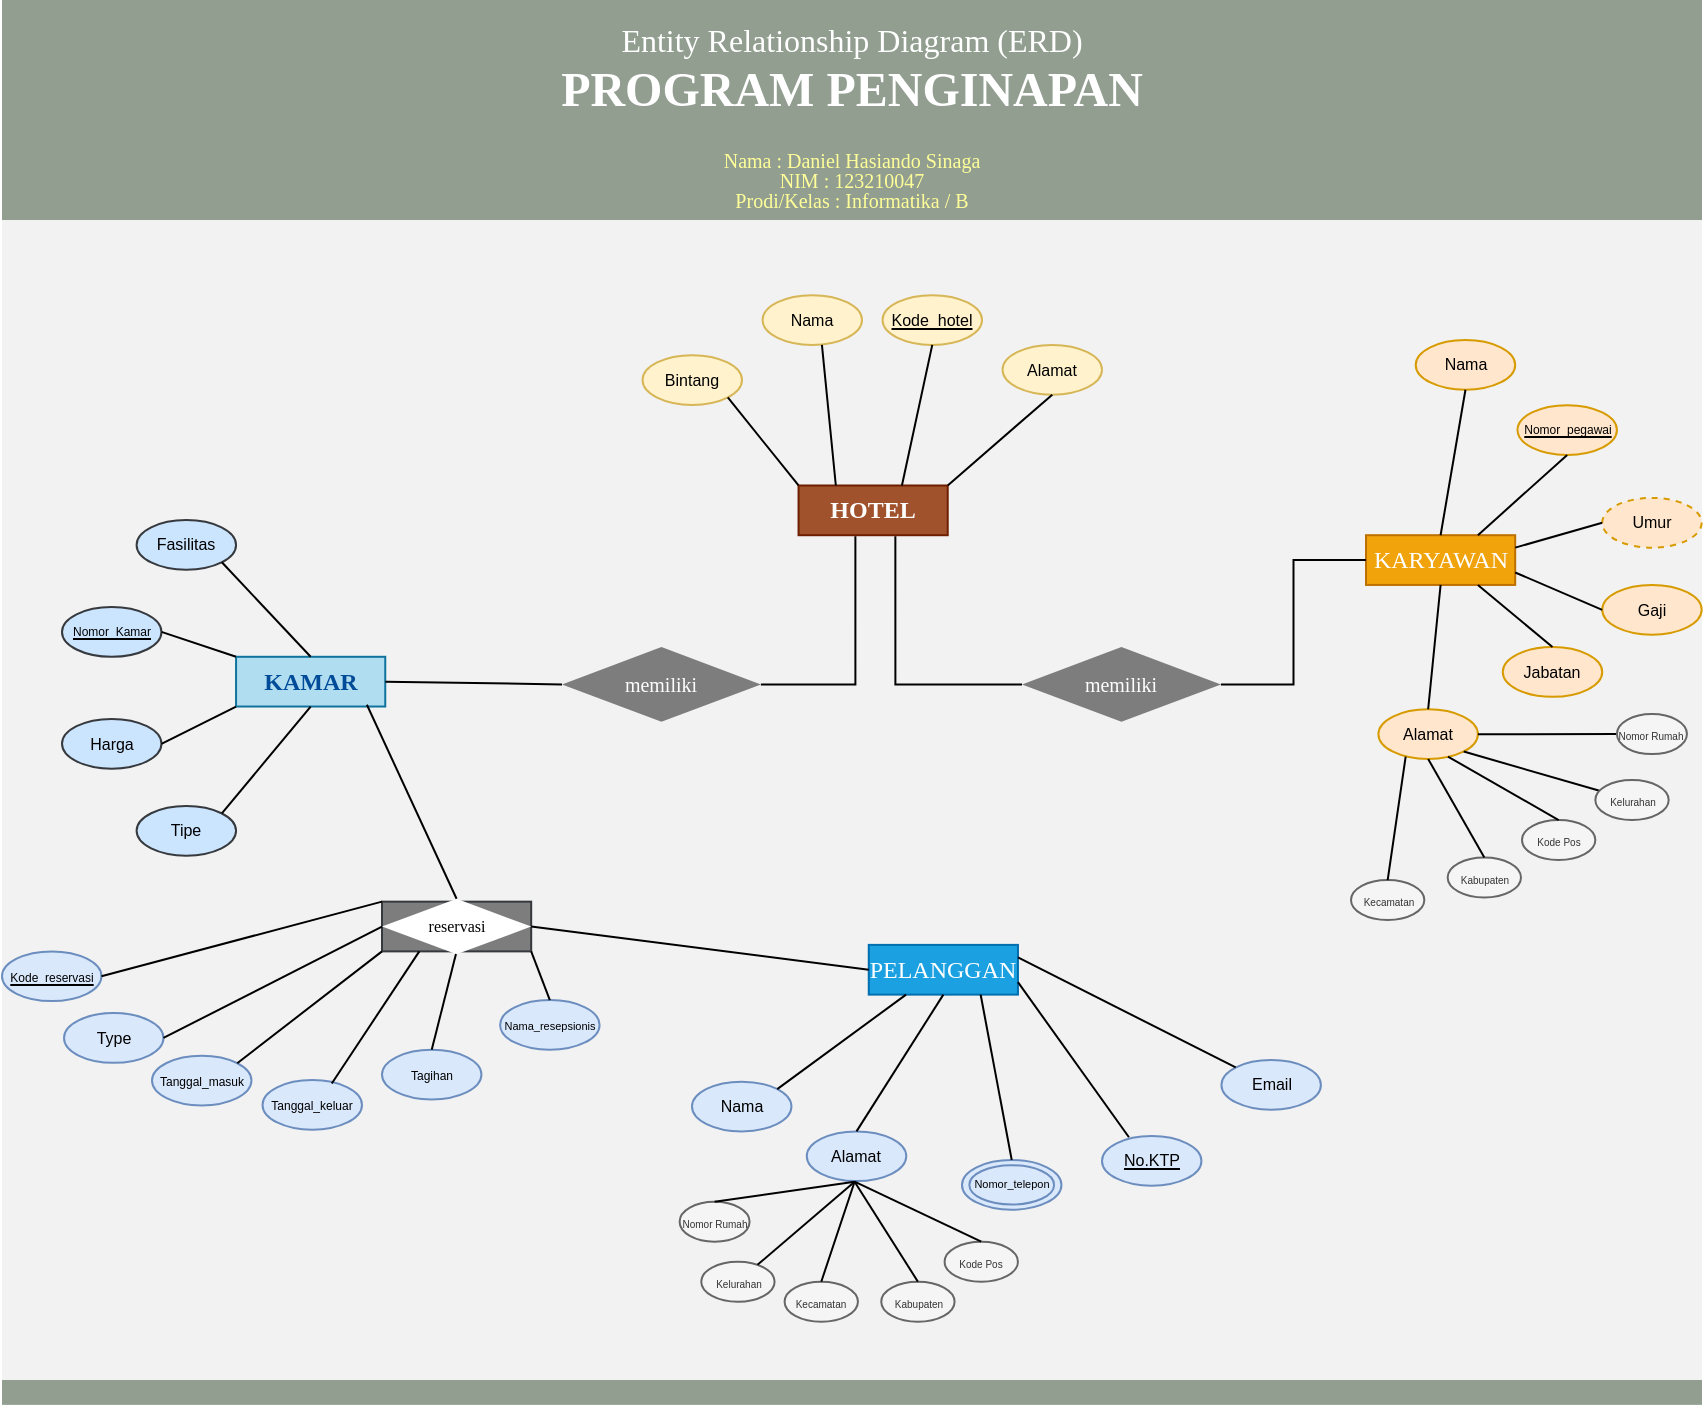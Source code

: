 <mxfile version="15.4.1" type="github">
  <diagram id="R2lEEEUBdFMjLlhIrx00" name="Page-1">
    <mxGraphModel dx="1183" dy="704" grid="1" gridSize="10" guides="1" tooltips="1" connect="1" arrows="1" fold="1" page="1" pageScale="1" pageWidth="850" pageHeight="1100" math="0" shadow="0" extFonts="Permanent Marker^https://fonts.googleapis.com/css?family=Permanent+Marker">
      <root>
        <mxCell id="0" />
        <mxCell id="1" parent="0" />
        <mxCell id="_2R-FOSOjfWYoMCZ2RvR-121" value="" style="rounded=0;whiteSpace=wrap;html=1;fontSize=6;fontColor=#004C99;fillColor=#F2F2F2;verticalAlign=middle;strokeColor=none;" parent="1" vertex="1">
          <mxGeometry y="110" width="850" height="580" as="geometry" />
        </mxCell>
        <mxCell id="lezJPWRJIHB03nq9r9CJ-45" value="" style="rounded=0;whiteSpace=wrap;html=1;fillColor=#919E90;strokeColor=none;" parent="1" vertex="1">
          <mxGeometry width="850" height="110" as="geometry" />
        </mxCell>
        <mxCell id="lezJPWRJIHB03nq9r9CJ-47" value="Entity Relationship Diagram (ERD)" style="text;html=1;strokeColor=none;fillColor=none;align=center;verticalAlign=middle;whiteSpace=wrap;rounded=0;fontColor=#FFFFFF;fontSize=16;fontStyle=0;fontFamily=Verdana;" parent="1" vertex="1">
          <mxGeometry x="180" y="10" width="490" height="20" as="geometry" />
        </mxCell>
        <mxCell id="lezJPWRJIHB03nq9r9CJ-48" value="PROGRAM PENGINAPAN" style="text;html=1;strokeColor=none;fillColor=none;align=center;verticalAlign=middle;whiteSpace=wrap;rounded=0;fontColor=#FFFFFF;fontSize=24;fontStyle=1;fontFamily=Verdana;" parent="1" vertex="1">
          <mxGeometry x="180" y="30" width="490" height="30" as="geometry" />
        </mxCell>
        <mxCell id="lezJPWRJIHB03nq9r9CJ-49" value="&lt;font style=&quot;font-size: 10px; line-height: 80%;&quot;&gt;Nama : Daniel Hasiando Sinaga&lt;/font&gt;" style="text;html=1;strokeColor=none;fillColor=none;align=center;verticalAlign=middle;whiteSpace=wrap;rounded=0;fontColor=#FFFF99;fontSize=10;fontStyle=0;fontFamily=Verdana;" parent="1" vertex="1">
          <mxGeometry x="180" y="70" width="490" height="20" as="geometry" />
        </mxCell>
        <mxCell id="lezJPWRJIHB03nq9r9CJ-50" value="&lt;p class=&quot;MsoNormal&quot; style=&quot;text-align: justify ; line-height: 115%&quot;&gt;NIM : 123210047&lt;/p&gt;" style="text;html=1;strokeColor=none;fillColor=none;align=center;verticalAlign=middle;whiteSpace=wrap;rounded=0;fontColor=#FFFF99;fontSize=10;fontStyle=0;fontFamily=Verdana;" parent="1" vertex="1">
          <mxGeometry x="180" y="80" width="490" height="20" as="geometry" />
        </mxCell>
        <mxCell id="lezJPWRJIHB03nq9r9CJ-51" value="&lt;p class=&quot;MsoNormal&quot; style=&quot;text-align: justify ; line-height: 115%&quot;&gt;Prodi/Kelas : Informatika / B&lt;/p&gt;" style="text;html=1;strokeColor=none;fillColor=none;align=center;verticalAlign=middle;whiteSpace=wrap;rounded=0;fontColor=#FFFF99;fontSize=10;fontStyle=0;fontFamily=Verdana;" parent="1" vertex="1">
          <mxGeometry x="180" y="90" width="490" height="20" as="geometry" />
        </mxCell>
        <mxCell id="58ILImzGnDFNRdT-Oexu-2" value="KARYAWAN" style="rounded=0;whiteSpace=wrap;html=1;fillColor=#f0a30a;strokeColor=#BD7000;fontColor=#FFFFFF;fontFamily=Lucida Console;" parent="1" vertex="1">
          <mxGeometry x="681.999" y="267.603" width="74.595" height="24.865" as="geometry" />
        </mxCell>
        <mxCell id="58ILImzGnDFNRdT-Oexu-3" value="Alamat" style="ellipse;whiteSpace=wrap;html=1;rounded=0;fillColor=#ffe6cc;strokeColor=#d79b00;fontSize=8;" parent="1" vertex="1">
          <mxGeometry x="688.215" y="354.63" width="49.73" height="24.865" as="geometry" />
        </mxCell>
        <mxCell id="58ILImzGnDFNRdT-Oexu-4" value="Nama" style="ellipse;whiteSpace=wrap;html=1;rounded=0;fillColor=#ffe6cc;strokeColor=#d79b00;fontSize=8;" parent="1" vertex="1">
          <mxGeometry x="706.865" y="170.012" width="49.73" height="24.865" as="geometry" />
        </mxCell>
        <mxCell id="58ILImzGnDFNRdT-Oexu-5" value="&lt;u style=&quot;font-size: 6px;&quot;&gt;Nomor_pegawai&lt;/u&gt;" style="ellipse;whiteSpace=wrap;html=1;rounded=0;fillColor=#ffe6cc;strokeColor=#d79b00;fontSize=6;" parent="1" vertex="1">
          <mxGeometry x="757.738" y="202.587" width="49.73" height="24.865" as="geometry" />
        </mxCell>
        <mxCell id="58ILImzGnDFNRdT-Oexu-6" value="Umur" style="ellipse;whiteSpace=wrap;html=1;rounded=0;fillColor=#ffe6cc;strokeColor=#d79b00;fontSize=8;dashed=1;" parent="1" vertex="1">
          <mxGeometry x="800.108" y="248.955" width="49.73" height="24.865" as="geometry" />
        </mxCell>
        <mxCell id="58ILImzGnDFNRdT-Oexu-7" value="Jabatan" style="ellipse;whiteSpace=wrap;html=1;rounded=0;fillColor=#ffe6cc;strokeColor=#d79b00;fontSize=8;" parent="1" vertex="1">
          <mxGeometry x="750.378" y="323.549" width="49.73" height="24.865" as="geometry" />
        </mxCell>
        <mxCell id="58ILImzGnDFNRdT-Oexu-8" value="Gaji" style="ellipse;whiteSpace=wrap;html=1;rounded=0;fillColor=#ffe6cc;strokeColor=#d79b00;fontSize=8;" parent="1" vertex="1">
          <mxGeometry x="800.108" y="292.468" width="49.73" height="24.865" as="geometry" />
        </mxCell>
        <mxCell id="58ILImzGnDFNRdT-Oexu-9" value="" style="endArrow=none;html=1;entryX=1;entryY=0.25;entryDx=0;entryDy=0;exitX=0;exitY=0.5;exitDx=0;exitDy=0;fillColor=#ffe6cc;strokeColor=#000000;" parent="1" source="58ILImzGnDFNRdT-Oexu-6" target="58ILImzGnDFNRdT-Oexu-2" edge="1">
          <mxGeometry width="50" height="50" relative="1" as="geometry">
            <mxPoint x="619.837" y="16.252" as="sourcePoint" />
            <mxPoint x="650.918" y="-14.829" as="targetPoint" />
          </mxGeometry>
        </mxCell>
        <mxCell id="58ILImzGnDFNRdT-Oexu-10" value="" style="endArrow=none;html=1;entryX=0.5;entryY=0;entryDx=0;entryDy=0;exitX=0.5;exitY=1;exitDx=0;exitDy=0;" parent="1" source="58ILImzGnDFNRdT-Oexu-4" target="58ILImzGnDFNRdT-Oexu-2" edge="1">
          <mxGeometry width="50" height="50" relative="1" as="geometry">
            <mxPoint x="619.837" y="16.252" as="sourcePoint" />
            <mxPoint x="650.918" y="-14.829" as="targetPoint" />
          </mxGeometry>
        </mxCell>
        <mxCell id="58ILImzGnDFNRdT-Oexu-11" value="" style="endArrow=none;html=1;entryX=0.75;entryY=0;entryDx=0;entryDy=0;exitX=0.5;exitY=1;exitDx=0;exitDy=0;" parent="1" source="58ILImzGnDFNRdT-Oexu-5" target="58ILImzGnDFNRdT-Oexu-2" edge="1">
          <mxGeometry width="50" height="50" relative="1" as="geometry">
            <mxPoint x="619.837" y="16.252" as="sourcePoint" />
            <mxPoint x="650.918" y="-14.829" as="targetPoint" />
          </mxGeometry>
        </mxCell>
        <mxCell id="58ILImzGnDFNRdT-Oexu-12" value="" style="endArrow=none;html=1;entryX=0.75;entryY=1;entryDx=0;entryDy=0;exitX=0.5;exitY=0;exitDx=0;exitDy=0;" parent="1" source="58ILImzGnDFNRdT-Oexu-7" target="58ILImzGnDFNRdT-Oexu-2" edge="1">
          <mxGeometry width="50" height="50" relative="1" as="geometry">
            <mxPoint x="619.837" y="16.252" as="sourcePoint" />
            <mxPoint x="650.918" y="-14.829" as="targetPoint" />
          </mxGeometry>
        </mxCell>
        <mxCell id="58ILImzGnDFNRdT-Oexu-13" value="" style="endArrow=none;html=1;entryX=0.5;entryY=1;entryDx=0;entryDy=0;exitX=0.5;exitY=0;exitDx=0;exitDy=0;" parent="1" source="58ILImzGnDFNRdT-Oexu-3" target="58ILImzGnDFNRdT-Oexu-2" edge="1">
          <mxGeometry width="50" height="50" relative="1" as="geometry">
            <mxPoint x="619.837" y="16.252" as="sourcePoint" />
            <mxPoint x="650.918" y="-14.829" as="targetPoint" />
          </mxGeometry>
        </mxCell>
        <mxCell id="58ILImzGnDFNRdT-Oexu-14" value="" style="endArrow=none;html=1;entryX=1;entryY=0.75;entryDx=0;entryDy=0;exitX=0;exitY=0.5;exitDx=0;exitDy=0;fillColor=#ffe6cc;strokeColor=#000000;" parent="1" source="58ILImzGnDFNRdT-Oexu-8" target="58ILImzGnDFNRdT-Oexu-2" edge="1">
          <mxGeometry width="50" height="50" relative="1" as="geometry">
            <mxPoint x="619.837" y="16.252" as="sourcePoint" />
            <mxPoint x="650.918" y="-14.829" as="targetPoint" />
          </mxGeometry>
        </mxCell>
        <mxCell id="_2R-FOSOjfWYoMCZ2RvR-11" value="" style="group" parent="1" vertex="1" connectable="0">
          <mxGeometry x="622" y="378.79" width="174.67" height="70" as="geometry" />
        </mxCell>
        <mxCell id="_2R-FOSOjfWYoMCZ2RvR-7" value="Kecamatan" style="ellipse;whiteSpace=wrap;html=1;fontSize=5;fillColor=#f5f5f5;strokeColor=#666666;fontColor=#333333;" parent="_2R-FOSOjfWYoMCZ2RvR-11" vertex="1">
          <mxGeometry x="52.5" y="61.22" width="36.67" height="20" as="geometry" />
        </mxCell>
        <mxCell id="_2R-FOSOjfWYoMCZ2RvR-8" value="Kabupaten" style="ellipse;whiteSpace=wrap;html=1;fontSize=5;fillColor=#f5f5f5;strokeColor=#666666;fontColor=#333333;" parent="_2R-FOSOjfWYoMCZ2RvR-11" vertex="1">
          <mxGeometry x="100.83" y="50" width="36.67" height="20" as="geometry" />
        </mxCell>
        <mxCell id="_2R-FOSOjfWYoMCZ2RvR-3" value="Kode Pos" style="ellipse;whiteSpace=wrap;html=1;fontSize=5;fillColor=#f5f5f5;strokeColor=#666666;fontColor=#333333;" parent="_2R-FOSOjfWYoMCZ2RvR-11" vertex="1">
          <mxGeometry x="138" y="31.22" width="36.67" height="20" as="geometry" />
        </mxCell>
        <mxCell id="_2R-FOSOjfWYoMCZ2RvR-23" value="" style="group" parent="1" vertex="1" connectable="0">
          <mxGeometry x="30.002" y="260.015" width="161.622" height="167.838" as="geometry" />
        </mxCell>
        <mxCell id="_2R-FOSOjfWYoMCZ2RvR-14" value="KAMAR" style="rounded=0;whiteSpace=wrap;html=1;fillColor=#b1ddf0;strokeColor=#10739e;fontStyle=1;fontFamily=Lucida Console;fontColor=#004C99;" parent="_2R-FOSOjfWYoMCZ2RvR-23" vertex="1">
          <mxGeometry x="87.027" y="68.378" width="74.595" height="24.865" as="geometry" />
        </mxCell>
        <mxCell id="_2R-FOSOjfWYoMCZ2RvR-15" value="Tipe" style="ellipse;whiteSpace=wrap;html=1;rounded=0;fillColor=#cce5ff;strokeColor=#36393d;fontSize=8;" parent="_2R-FOSOjfWYoMCZ2RvR-23" vertex="1">
          <mxGeometry x="37.297" y="142.973" width="49.73" height="24.865" as="geometry" />
        </mxCell>
        <mxCell id="_2R-FOSOjfWYoMCZ2RvR-16" value="Fasilitas" style="ellipse;whiteSpace=wrap;html=1;rounded=0;fillColor=#cce5ff;strokeColor=#36393d;fontSize=8;" parent="_2R-FOSOjfWYoMCZ2RvR-23" vertex="1">
          <mxGeometry x="37.297" width="49.73" height="24.865" as="geometry" />
        </mxCell>
        <mxCell id="_2R-FOSOjfWYoMCZ2RvR-17" value="" style="endArrow=none;html=1;entryX=0.5;entryY=1;entryDx=0;entryDy=0;exitX=1;exitY=0;exitDx=0;exitDy=0;" parent="_2R-FOSOjfWYoMCZ2RvR-23" source="_2R-FOSOjfWYoMCZ2RvR-15" target="_2R-FOSOjfWYoMCZ2RvR-14" edge="1">
          <mxGeometry width="50" height="50" relative="1" as="geometry">
            <mxPoint x="230.001" y="-151.892" as="sourcePoint" />
            <mxPoint x="261.082" y="-182.973" as="targetPoint" />
          </mxGeometry>
        </mxCell>
        <mxCell id="_2R-FOSOjfWYoMCZ2RvR-18" value="" style="endArrow=none;html=1;entryX=0.5;entryY=0;entryDx=0;entryDy=0;exitX=1;exitY=1;exitDx=0;exitDy=0;" parent="_2R-FOSOjfWYoMCZ2RvR-23" source="_2R-FOSOjfWYoMCZ2RvR-16" target="_2R-FOSOjfWYoMCZ2RvR-14" edge="1">
          <mxGeometry width="50" height="50" relative="1" as="geometry">
            <mxPoint x="230.001" y="-151.892" as="sourcePoint" />
            <mxPoint x="261.082" y="-182.973" as="targetPoint" />
          </mxGeometry>
        </mxCell>
        <mxCell id="_2R-FOSOjfWYoMCZ2RvR-19" value="&lt;u style=&quot;font-size: 6px;&quot;&gt;&lt;font style=&quot;font-size: 6px;&quot;&gt;Nomor_Kamar&lt;/font&gt;&lt;/u&gt;" style="ellipse;whiteSpace=wrap;html=1;rounded=0;fillColor=#cce5ff;strokeColor=#36393d;fontSize=6;" parent="_2R-FOSOjfWYoMCZ2RvR-23" vertex="1">
          <mxGeometry y="43.514" width="49.73" height="24.865" as="geometry" />
        </mxCell>
        <mxCell id="_2R-FOSOjfWYoMCZ2RvR-20" value="Harga" style="ellipse;whiteSpace=wrap;html=1;rounded=0;fillColor=#cce5ff;strokeColor=#36393d;fontSize=8;" parent="_2R-FOSOjfWYoMCZ2RvR-23" vertex="1">
          <mxGeometry y="99.459" width="49.73" height="24.865" as="geometry" />
        </mxCell>
        <mxCell id="_2R-FOSOjfWYoMCZ2RvR-21" value="" style="endArrow=none;html=1;entryX=0;entryY=1;entryDx=0;entryDy=0;exitX=1;exitY=0.5;exitDx=0;exitDy=0;fontSize=8;" parent="_2R-FOSOjfWYoMCZ2RvR-23" source="_2R-FOSOjfWYoMCZ2RvR-20" target="_2R-FOSOjfWYoMCZ2RvR-14" edge="1">
          <mxGeometry width="50" height="50" relative="1" as="geometry">
            <mxPoint x="223.784" y="-158.108" as="sourcePoint" />
            <mxPoint x="254.866" y="-189.189" as="targetPoint" />
          </mxGeometry>
        </mxCell>
        <mxCell id="_2R-FOSOjfWYoMCZ2RvR-22" value="" style="endArrow=none;html=1;entryX=0;entryY=0;entryDx=0;entryDy=0;exitX=1;exitY=0.5;exitDx=0;exitDy=0;fontSize=8;" parent="_2R-FOSOjfWYoMCZ2RvR-23" source="_2R-FOSOjfWYoMCZ2RvR-19" target="_2R-FOSOjfWYoMCZ2RvR-14" edge="1">
          <mxGeometry width="50" height="50" relative="1" as="geometry">
            <mxPoint x="223.784" y="-158.108" as="sourcePoint" />
            <mxPoint x="254.866" y="-189.189" as="targetPoint" />
          </mxGeometry>
        </mxCell>
        <mxCell id="lezJPWRJIHB03nq9r9CJ-43" value="" style="rounded=0;whiteSpace=wrap;html=1;fillColor=#919E90;strokeColor=none;" parent="1" vertex="1">
          <mxGeometry y="690" width="850" height="12.43" as="geometry" />
        </mxCell>
        <mxCell id="lezJPWRJIHB03nq9r9CJ-39" value="memiliki" style="rhombus;whiteSpace=wrap;html=1;rounded=0;fillColor=#7D7D7D;strokeColor=none;fontColor=#FFFFFF;fontFamily=Lucida Console;fontSize=10;" parent="1" vertex="1">
          <mxGeometry x="280.0" y="323.55" width="99.46" height="37.297" as="geometry" />
        </mxCell>
        <mxCell id="_2R-FOSOjfWYoMCZ2RvR-98" value="" style="group" parent="1" vertex="1" connectable="0">
          <mxGeometry x="350.002" y="160.015" width="289.187" height="110.013" as="geometry" />
        </mxCell>
        <mxCell id="B9b24JPd0kX0OcIWkk_4-1" value="" style="group" vertex="1" connectable="0" parent="_2R-FOSOjfWYoMCZ2RvR-98">
          <mxGeometry x="-29.733" y="-12.431" width="229.73" height="120.024" as="geometry" />
        </mxCell>
        <mxCell id="lezJPWRJIHB03nq9r9CJ-3" value="HOTEL" style="rounded=0;whiteSpace=wrap;html=1;fillColor=#a0522d;strokeColor=#6D1F00;fontColor=#ffffff;fontStyle=1;fontFamily=Lucida Console;" parent="B9b24JPd0kX0OcIWkk_4-1" vertex="1">
          <mxGeometry x="78.0" y="95.159" width="74.595" height="24.865" as="geometry" />
        </mxCell>
        <mxCell id="lezJPWRJIHB03nq9r9CJ-5" value="Alamat" style="ellipse;whiteSpace=wrap;html=1;rounded=0;fillColor=#fff2cc;strokeColor=#d6b656;fontSize=8;" parent="B9b24JPd0kX0OcIWkk_4-1" vertex="1">
          <mxGeometry x="180.0" y="24.871" width="49.73" height="24.865" as="geometry" />
        </mxCell>
        <mxCell id="lezJPWRJIHB03nq9r9CJ-19" value="" style="endArrow=none;html=1;entryX=1;entryY=0;entryDx=0;entryDy=0;exitX=0.5;exitY=1;exitDx=0;exitDy=0;" parent="B9b24JPd0kX0OcIWkk_4-1" source="lezJPWRJIHB03nq9r9CJ-5" target="lezJPWRJIHB03nq9r9CJ-3" edge="1">
          <mxGeometry x="10.003" y="-1.064" width="50" height="50" as="geometry">
            <mxPoint x="252.436" y="141.909" as="sourcePoint" />
            <mxPoint x="283.517" y="110.828" as="targetPoint" />
          </mxGeometry>
        </mxCell>
        <mxCell id="lezJPWRJIHB03nq9r9CJ-35" value="&lt;u style=&quot;font-size: 8px&quot;&gt;Kode_hotel&lt;/u&gt;" style="ellipse;whiteSpace=wrap;html=1;rounded=0;fillColor=#fff2cc;strokeColor=#d6b656;fontSize=8;" parent="B9b24JPd0kX0OcIWkk_4-1" vertex="1">
          <mxGeometry x="120.003" y="0.004" width="49.73" height="24.865" as="geometry" />
        </mxCell>
        <mxCell id="lezJPWRJIHB03nq9r9CJ-38" value="" style="endArrow=none;html=1;exitX=0.5;exitY=1;exitDx=0;exitDy=0;fontSize=8;entryX=0.693;entryY=0.001;entryDx=0;entryDy=0;entryPerimeter=0;" parent="B9b24JPd0kX0OcIWkk_4-1" source="lezJPWRJIHB03nq9r9CJ-35" target="lezJPWRJIHB03nq9r9CJ-3" edge="1">
          <mxGeometry x="10.003" y="-1.064" width="50" height="50" as="geometry">
            <mxPoint x="246.22" y="135.692" as="sourcePoint" />
            <mxPoint x="90.0" y="90.006" as="targetPoint" />
          </mxGeometry>
        </mxCell>
        <mxCell id="lezJPWRJIHB03nq9r9CJ-36" value="Nama" style="ellipse;whiteSpace=wrap;html=1;rounded=0;fillColor=#fff2cc;strokeColor=#d6b656;fontSize=8;" parent="B9b24JPd0kX0OcIWkk_4-1" vertex="1">
          <mxGeometry x="60.003" width="49.73" height="24.865" as="geometry" />
        </mxCell>
        <mxCell id="lezJPWRJIHB03nq9r9CJ-37" value="" style="endArrow=none;html=1;entryX=0.25;entryY=0;entryDx=0;entryDy=0;fontSize=8;exitX=0.597;exitY=0.999;exitDx=0;exitDy=0;exitPerimeter=0;" parent="B9b24JPd0kX0OcIWkk_4-1" source="lezJPWRJIHB03nq9r9CJ-36" target="lezJPWRJIHB03nq9r9CJ-3" edge="1">
          <mxGeometry x="10.003" y="-1.064" width="50" height="50" as="geometry">
            <mxPoint x="15.0" y="100.006" as="sourcePoint" />
            <mxPoint x="277.301" y="104.611" as="targetPoint" />
          </mxGeometry>
        </mxCell>
        <mxCell id="lezJPWRJIHB03nq9r9CJ-4" value="Bintang" style="ellipse;whiteSpace=wrap;html=1;rounded=0;fillColor=#fff2cc;strokeColor=#d6b656;fontSize=8;" parent="B9b24JPd0kX0OcIWkk_4-1" vertex="1">
          <mxGeometry y="30.004" width="49.73" height="24.865" as="geometry" />
        </mxCell>
        <mxCell id="lezJPWRJIHB03nq9r9CJ-18" value="" style="endArrow=none;html=1;entryX=0;entryY=0;entryDx=0;entryDy=0;exitX=1;exitY=1;exitDx=0;exitDy=0;" parent="B9b24JPd0kX0OcIWkk_4-1" source="lezJPWRJIHB03nq9r9CJ-4" target="lezJPWRJIHB03nq9r9CJ-3" edge="1">
          <mxGeometry x="10.003" y="-1.064" width="50" height="50" as="geometry">
            <mxPoint x="252.436" y="141.909" as="sourcePoint" />
            <mxPoint x="283.517" y="110.828" as="targetPoint" />
          </mxGeometry>
        </mxCell>
        <mxCell id="_2R-FOSOjfWYoMCZ2RvR-102" value="" style="group" parent="1" vertex="1" connectable="0">
          <mxGeometry x="189.999" y="370.012" width="167.838" height="192.703" as="geometry" />
        </mxCell>
        <mxCell id="_2R-FOSOjfWYoMCZ2RvR-24" value="" style="rounded=0;whiteSpace=wrap;html=1;fillColor=#7D7D7D;strokeColor=#36393d;fontFamily=Lucida Console;" parent="_2R-FOSOjfWYoMCZ2RvR-102" vertex="1">
          <mxGeometry y="80.811" width="74.595" height="24.865" as="geometry" />
        </mxCell>
        <mxCell id="_2R-FOSOjfWYoMCZ2RvR-25" value="&lt;font style=&quot;font-size: 6px&quot;&gt;Tagihan&lt;/font&gt;" style="ellipse;whiteSpace=wrap;html=1;rounded=0;fillColor=#dae8fc;strokeColor=#6c8ebf;fontSize=8;" parent="_2R-FOSOjfWYoMCZ2RvR-102" vertex="1">
          <mxGeometry x="-0.004" y="154.858" width="49.73" height="24.865" as="geometry" />
        </mxCell>
        <mxCell id="_2R-FOSOjfWYoMCZ2RvR-29" value="&lt;font style=&quot;font-size: 5.5px&quot;&gt;Nama_resepsionis&lt;/font&gt;" style="ellipse;whiteSpace=wrap;html=1;rounded=0;fillColor=#dae8fc;strokeColor=#6c8ebf;fontSize=8;" parent="_2R-FOSOjfWYoMCZ2RvR-102" vertex="1">
          <mxGeometry x="59.059" y="129.997" width="49.73" height="24.865" as="geometry" />
        </mxCell>
        <mxCell id="_2R-FOSOjfWYoMCZ2RvR-34" value="" style="endArrow=none;html=1;entryX=1;entryY=1;entryDx=0;entryDy=0;exitX=0.5;exitY=0;exitDx=0;exitDy=0;" parent="_2R-FOSOjfWYoMCZ2RvR-102" source="_2R-FOSOjfWYoMCZ2RvR-29" target="_2R-FOSOjfWYoMCZ2RvR-24" edge="1">
          <mxGeometry width="50" height="50" relative="1" as="geometry">
            <mxPoint x="-62.162" y="-170.541" as="sourcePoint" />
            <mxPoint x="-31.081" y="-201.622" as="targetPoint" />
          </mxGeometry>
        </mxCell>
        <mxCell id="_2R-FOSOjfWYoMCZ2RvR-35" value="" style="endArrow=none;html=1;entryX=0.5;entryY=1;entryDx=0;entryDy=0;exitX=0.5;exitY=0;exitDx=0;exitDy=0;" parent="_2R-FOSOjfWYoMCZ2RvR-102" source="_2R-FOSOjfWYoMCZ2RvR-25" target="_2R-FOSOjfWYoMCZ2RvR-24" edge="1">
          <mxGeometry width="50" height="50" relative="1" as="geometry">
            <mxPoint x="-62.162" y="-170.541" as="sourcePoint" />
            <mxPoint x="-31.081" y="-201.622" as="targetPoint" />
          </mxGeometry>
        </mxCell>
        <mxCell id="_2R-FOSOjfWYoMCZ2RvR-37" value="&lt;span style=&quot;font-family: &amp;#34;lucida console&amp;#34;&quot;&gt;&lt;font style=&quot;font-size: 8px&quot;&gt;reservasi&lt;/font&gt;&lt;/span&gt;" style="rhombus;whiteSpace=wrap;html=1;fontSize=7;verticalAlign=middle;strokeColor=none;" parent="_2R-FOSOjfWYoMCZ2RvR-102" vertex="1">
          <mxGeometry x="0.001" y="79.378" width="74.59" height="27.74" as="geometry" />
        </mxCell>
        <mxCell id="_2R-FOSOjfWYoMCZ2RvR-2" value="" style="endArrow=none;html=1;fontSize=8;exitX=1;exitY=0.5;exitDx=0;exitDy=0;entryX=0;entryY=0.5;entryDx=0;entryDy=0;" parent="1" source="58ILImzGnDFNRdT-Oexu-3" target="_2R-FOSOjfWYoMCZ2RvR-1" edge="1">
          <mxGeometry width="50" height="50" relative="1" as="geometry">
            <mxPoint x="709.5" y="378.79" as="sourcePoint" />
            <mxPoint x="780" y="367.01" as="targetPoint" />
          </mxGeometry>
        </mxCell>
        <mxCell id="_2R-FOSOjfWYoMCZ2RvR-1" value="&lt;font style=&quot;font-size: 5px&quot;&gt;Nomor Rumah&lt;/font&gt;" style="ellipse;whiteSpace=wrap;html=1;fontSize=5;fillColor=#f5f5f5;strokeColor=#666666;fontColor=#333333;" parent="1" vertex="1">
          <mxGeometry x="807.47" y="357.06" width="35" height="20" as="geometry" />
        </mxCell>
        <mxCell id="_2R-FOSOjfWYoMCZ2RvR-5" value="" style="endArrow=none;html=1;fontSize=8;exitX=1;exitY=1;exitDx=0;exitDy=0;" parent="1" source="58ILImzGnDFNRdT-Oexu-3" target="_2R-FOSOjfWYoMCZ2RvR-4" edge="1">
          <mxGeometry width="50" height="50" relative="1" as="geometry">
            <mxPoint x="709.5" y="378.79" as="sourcePoint" />
            <mxPoint x="732.5" y="418.79" as="targetPoint" />
          </mxGeometry>
        </mxCell>
        <mxCell id="_2R-FOSOjfWYoMCZ2RvR-4" value="Kelurahan" style="ellipse;whiteSpace=wrap;html=1;fontSize=5;fillColor=#f5f5f5;strokeColor=#666666;fontColor=#333333;" parent="1" vertex="1">
          <mxGeometry x="796.67" y="390.01" width="36.67" height="20" as="geometry" />
        </mxCell>
        <mxCell id="_2R-FOSOjfWYoMCZ2RvR-6" value="" style="endArrow=none;html=1;fontSize=8;exitX=0.699;exitY=0.952;exitDx=0;exitDy=0;entryX=0.5;entryY=0;entryDx=0;entryDy=0;exitPerimeter=0;" parent="1" source="58ILImzGnDFNRdT-Oexu-3" target="_2R-FOSOjfWYoMCZ2RvR-3" edge="1">
          <mxGeometry width="50" height="50" relative="1" as="geometry">
            <mxPoint x="709.5" y="378.79" as="sourcePoint" />
            <mxPoint x="720.721" y="408.793" as="targetPoint" />
          </mxGeometry>
        </mxCell>
        <mxCell id="_2R-FOSOjfWYoMCZ2RvR-10" value="" style="endArrow=none;html=1;fontSize=8;entryX=0.5;entryY=0;entryDx=0;entryDy=0;exitX=0.5;exitY=1;exitDx=0;exitDy=0;" parent="1" source="58ILImzGnDFNRdT-Oexu-3" target="_2R-FOSOjfWYoMCZ2RvR-8" edge="1">
          <mxGeometry width="50" height="50" relative="1" as="geometry">
            <mxPoint x="709.5" y="378.79" as="sourcePoint" />
            <mxPoint x="702.835" y="438.79" as="targetPoint" />
          </mxGeometry>
        </mxCell>
        <mxCell id="_2R-FOSOjfWYoMCZ2RvR-9" value="" style="endArrow=none;html=1;fontSize=8;exitX=0.274;exitY=0.952;exitDx=0;exitDy=0;entryX=0.5;entryY=0;entryDx=0;entryDy=0;exitPerimeter=0;" parent="1" source="58ILImzGnDFNRdT-Oexu-3" target="_2R-FOSOjfWYoMCZ2RvR-7" edge="1">
          <mxGeometry width="50" height="50" relative="1" as="geometry">
            <mxPoint x="709.5" y="378.79" as="sourcePoint" />
            <mxPoint x="671.008" y="430.353" as="targetPoint" />
          </mxGeometry>
        </mxCell>
        <mxCell id="_2R-FOSOjfWYoMCZ2RvR-105" value="" style="endArrow=none;html=1;entryX=0;entryY=0.5;entryDx=0;entryDy=0;exitX=1;exitY=0.5;exitDx=0;exitDy=0;" parent="1" source="_2R-FOSOjfWYoMCZ2RvR-14" target="lezJPWRJIHB03nq9r9CJ-39" edge="1">
          <mxGeometry width="50" height="50" relative="1" as="geometry">
            <mxPoint x="119.747" y="291.238" as="sourcePoint" />
            <mxPoint x="164.327" y="338.393" as="targetPoint" />
          </mxGeometry>
        </mxCell>
        <mxCell id="_2R-FOSOjfWYoMCZ2RvR-30" value="&lt;font style=&quot;font-size: 6px&quot;&gt;Tanggal_keluar&lt;/font&gt;" style="ellipse;whiteSpace=wrap;html=1;rounded=0;fillColor=#dae8fc;strokeColor=#6c8ebf;fontSize=8;" parent="1" vertex="1">
          <mxGeometry x="130.268" y="540.008" width="49.73" height="24.865" as="geometry" />
        </mxCell>
        <mxCell id="_2R-FOSOjfWYoMCZ2RvR-36" value="" style="endArrow=none;html=1;entryX=0.25;entryY=1;entryDx=0;entryDy=0;exitX=0.696;exitY=0.069;exitDx=0;exitDy=0;exitPerimeter=0;" parent="1" source="_2R-FOSOjfWYoMCZ2RvR-30" target="_2R-FOSOjfWYoMCZ2RvR-24" edge="1">
          <mxGeometry width="50" height="50" relative="1" as="geometry">
            <mxPoint x="127.837" y="199.472" as="sourcePoint" />
            <mxPoint x="158.918" y="168.391" as="targetPoint" />
          </mxGeometry>
        </mxCell>
        <mxCell id="_2R-FOSOjfWYoMCZ2RvR-27" value="&lt;u&gt;&lt;font style=&quot;font-size: 6px&quot;&gt;Kode_reservasi&lt;/font&gt;&lt;/u&gt;" style="ellipse;whiteSpace=wrap;html=1;rounded=0;fillColor=#dae8fc;strokeColor=#6c8ebf;fontSize=8;" parent="1" vertex="1">
          <mxGeometry x="-0.002" y="475.687" width="49.73" height="24.865" as="geometry" />
        </mxCell>
        <mxCell id="_2R-FOSOjfWYoMCZ2RvR-33" value="" style="endArrow=none;html=1;entryX=0;entryY=0;entryDx=0;entryDy=0;exitX=1;exitY=0.5;exitDx=0;exitDy=0;" parent="1" source="_2R-FOSOjfWYoMCZ2RvR-27" target="_2R-FOSOjfWYoMCZ2RvR-24" edge="1">
          <mxGeometry width="50" height="50" relative="1" as="geometry">
            <mxPoint x="127.837" y="199.472" as="sourcePoint" />
            <mxPoint x="158.918" y="168.391" as="targetPoint" />
          </mxGeometry>
        </mxCell>
        <mxCell id="_2R-FOSOjfWYoMCZ2RvR-26" value="Type" style="ellipse;whiteSpace=wrap;html=1;rounded=0;fillColor=#dae8fc;strokeColor=#6c8ebf;fontSize=8;" parent="1" vertex="1">
          <mxGeometry x="31.005" y="506.552" width="49.73" height="24.865" as="geometry" />
        </mxCell>
        <mxCell id="_2R-FOSOjfWYoMCZ2RvR-32" value="" style="endArrow=none;html=1;entryX=0;entryY=0.5;entryDx=0;entryDy=0;exitX=1;exitY=0.5;exitDx=0;exitDy=0;" parent="1" source="_2R-FOSOjfWYoMCZ2RvR-26" target="_2R-FOSOjfWYoMCZ2RvR-37" edge="1">
          <mxGeometry width="50" height="50" relative="1" as="geometry">
            <mxPoint x="127.837" y="199.472" as="sourcePoint" />
            <mxPoint x="158.918" y="168.391" as="targetPoint" />
          </mxGeometry>
        </mxCell>
        <mxCell id="_2R-FOSOjfWYoMCZ2RvR-28" value="&lt;font style=&quot;font-size: 6px&quot;&gt;Tanggal_masuk&lt;/font&gt;" style="ellipse;whiteSpace=wrap;html=1;rounded=0;fillColor=#dae8fc;strokeColor=#6c8ebf;fontSize=8;" parent="1" vertex="1">
          <mxGeometry x="74.998" y="527.855" width="49.73" height="24.865" as="geometry" />
        </mxCell>
        <mxCell id="_2R-FOSOjfWYoMCZ2RvR-31" value="" style="endArrow=none;html=1;entryX=0;entryY=1;entryDx=0;entryDy=0;exitX=1;exitY=0;exitDx=0;exitDy=0;" parent="1" source="_2R-FOSOjfWYoMCZ2RvR-28" target="_2R-FOSOjfWYoMCZ2RvR-24" edge="1">
          <mxGeometry width="50" height="50" relative="1" as="geometry">
            <mxPoint x="127.837" y="199.472" as="sourcePoint" />
            <mxPoint x="158.918" y="168.391" as="targetPoint" />
          </mxGeometry>
        </mxCell>
        <mxCell id="_2R-FOSOjfWYoMCZ2RvR-109" value="" style="group" parent="1" vertex="1" connectable="0">
          <mxGeometry x="289.998" y="400.007" width="389.73" height="254.623" as="geometry" />
        </mxCell>
        <mxCell id="_2R-FOSOjfWYoMCZ2RvR-101" value="" style="group" parent="_2R-FOSOjfWYoMCZ2RvR-109" vertex="1" connectable="0">
          <mxGeometry width="369.46" height="254.623" as="geometry" />
        </mxCell>
        <mxCell id="_2R-FOSOjfWYoMCZ2RvR-100" value="" style="group" parent="_2R-FOSOjfWYoMCZ2RvR-101" vertex="1" connectable="0">
          <mxGeometry x="96.002" width="273.458" height="254.623" as="geometry" />
        </mxCell>
        <mxCell id="_2R-FOSOjfWYoMCZ2RvR-108" value="" style="group" parent="_2R-FOSOjfWYoMCZ2RvR-100" vertex="1" connectable="0">
          <mxGeometry x="-41.005" y="72.436" width="314.462" height="182.187" as="geometry" />
        </mxCell>
        <mxCell id="_2R-FOSOjfWYoMCZ2RvR-38" value="PELANGGAN" style="rounded=0;whiteSpace=wrap;html=1;fillColor=#1ba1e2;strokeColor=#006EAF;fontColor=#ffffff;fontFamily=Lucida Console;" parent="_2R-FOSOjfWYoMCZ2RvR-108" vertex="1">
          <mxGeometry x="88.384" width="74.595" height="24.865" as="geometry" />
        </mxCell>
        <mxCell id="_2R-FOSOjfWYoMCZ2RvR-39" value="Alamat" style="ellipse;whiteSpace=wrap;html=1;rounded=0;fillColor=#dae8fc;strokeColor=#6c8ebf;fontSize=8;" parent="_2R-FOSOjfWYoMCZ2RvR-108" vertex="1">
          <mxGeometry x="57.4" y="93.247" width="49.73" height="24.865" as="geometry" />
        </mxCell>
        <mxCell id="_2R-FOSOjfWYoMCZ2RvR-40" value="Nama" style="ellipse;whiteSpace=wrap;html=1;rounded=0;fillColor=#dae8fc;strokeColor=#6c8ebf;fontSize=8;" parent="_2R-FOSOjfWYoMCZ2RvR-108" vertex="1">
          <mxGeometry y="68.379" width="49.73" height="24.865" as="geometry" />
        </mxCell>
        <mxCell id="_2R-FOSOjfWYoMCZ2RvR-43" value="" style="ellipse;whiteSpace=wrap;html=1;rounded=0;fillColor=#dae8fc;strokeColor=#6c8ebf;fontSize=6;" parent="_2R-FOSOjfWYoMCZ2RvR-108" vertex="1">
          <mxGeometry x="135.002" y="107.566" width="49.73" height="24.865" as="geometry" />
        </mxCell>
        <mxCell id="_2R-FOSOjfWYoMCZ2RvR-46" value="" style="endArrow=none;html=1;entryX=0.25;entryY=1;entryDx=0;entryDy=0;exitX=1;exitY=0;exitDx=0;exitDy=0;" parent="_2R-FOSOjfWYoMCZ2RvR-108" source="_2R-FOSOjfWYoMCZ2RvR-40" target="_2R-FOSOjfWYoMCZ2RvR-38" edge="1">
          <mxGeometry width="50" height="50" relative="1" as="geometry">
            <mxPoint x="70.005" y="25.187" as="sourcePoint" />
            <mxPoint x="57.303" y="-282.432" as="targetPoint" />
          </mxGeometry>
        </mxCell>
        <mxCell id="_2R-FOSOjfWYoMCZ2RvR-48" value="" style="endArrow=none;html=1;entryX=0.75;entryY=1;entryDx=0;entryDy=0;exitX=0.5;exitY=0;exitDx=0;exitDy=0;" parent="_2R-FOSOjfWYoMCZ2RvR-108" source="_2R-FOSOjfWYoMCZ2RvR-43" target="_2R-FOSOjfWYoMCZ2RvR-38" edge="1">
          <mxGeometry width="50" height="50" relative="1" as="geometry">
            <mxPoint x="26.221" y="-251.351" as="sourcePoint" />
            <mxPoint x="57.303" y="-282.432" as="targetPoint" />
          </mxGeometry>
        </mxCell>
        <mxCell id="_2R-FOSOjfWYoMCZ2RvR-49" value="" style="endArrow=none;html=1;exitX=0.5;exitY=0;exitDx=0;exitDy=0;entryX=0.5;entryY=1;entryDx=0;entryDy=0;" parent="_2R-FOSOjfWYoMCZ2RvR-108" source="_2R-FOSOjfWYoMCZ2RvR-39" target="_2R-FOSOjfWYoMCZ2RvR-38" edge="1">
          <mxGeometry width="50" height="50" relative="1" as="geometry">
            <mxPoint x="26.221" y="-251.351" as="sourcePoint" />
            <mxPoint x="110.005" y="59.187" as="targetPoint" />
          </mxGeometry>
        </mxCell>
        <mxCell id="_2R-FOSOjfWYoMCZ2RvR-84" value="" style="group" parent="_2R-FOSOjfWYoMCZ2RvR-108" vertex="1" connectable="0">
          <mxGeometry x="-6.195" y="118.407" width="169.17" height="70" as="geometry" />
        </mxCell>
        <mxCell id="_2R-FOSOjfWYoMCZ2RvR-85" value="&lt;font style=&quot;font-size: 5px&quot;&gt;Nomor Rumah&lt;/font&gt;" style="ellipse;whiteSpace=wrap;html=1;fontSize=5;fillColor=#f5f5f5;strokeColor=#666666;fontColor=#333333;" parent="_2R-FOSOjfWYoMCZ2RvR-84" vertex="1">
          <mxGeometry y="10" width="35" height="20" as="geometry" />
        </mxCell>
        <mxCell id="_2R-FOSOjfWYoMCZ2RvR-86" value="" style="endArrow=none;html=1;fontSize=8;entryX=0.5;entryY=0;entryDx=0;entryDy=0;exitX=0.5;exitY=1;exitDx=0;exitDy=0;" parent="_2R-FOSOjfWYoMCZ2RvR-84" target="_2R-FOSOjfWYoMCZ2RvR-85" edge="1">
          <mxGeometry width="50" height="50" relative="1" as="geometry">
            <mxPoint x="87.5" as="sourcePoint" />
            <mxPoint x="82.08" y="275" as="targetPoint" />
          </mxGeometry>
        </mxCell>
        <mxCell id="_2R-FOSOjfWYoMCZ2RvR-87" value="Kode Pos" style="ellipse;whiteSpace=wrap;html=1;fontSize=5;fillColor=#f5f5f5;strokeColor=#666666;fontColor=#333333;" parent="_2R-FOSOjfWYoMCZ2RvR-84" vertex="1">
          <mxGeometry x="132.5" y="30" width="36.67" height="20" as="geometry" />
        </mxCell>
        <mxCell id="_2R-FOSOjfWYoMCZ2RvR-88" value="Kelurahan" style="ellipse;whiteSpace=wrap;html=1;fontSize=5;fillColor=#f5f5f5;strokeColor=#666666;fontColor=#333333;" parent="_2R-FOSOjfWYoMCZ2RvR-84" vertex="1">
          <mxGeometry x="10.83" y="40" width="36.67" height="20" as="geometry" />
        </mxCell>
        <mxCell id="_2R-FOSOjfWYoMCZ2RvR-89" value="" style="endArrow=none;html=1;fontSize=8;exitX=0.5;exitY=1;exitDx=0;exitDy=0;" parent="_2R-FOSOjfWYoMCZ2RvR-84" target="_2R-FOSOjfWYoMCZ2RvR-88" edge="1">
          <mxGeometry width="50" height="50" relative="1" as="geometry">
            <mxPoint x="87.5" as="sourcePoint" />
            <mxPoint x="110.5" y="40" as="targetPoint" />
          </mxGeometry>
        </mxCell>
        <mxCell id="_2R-FOSOjfWYoMCZ2RvR-90" value="" style="endArrow=none;html=1;fontSize=8;exitX=0.5;exitY=1;exitDx=0;exitDy=0;entryX=0.5;entryY=0;entryDx=0;entryDy=0;" parent="_2R-FOSOjfWYoMCZ2RvR-84" target="_2R-FOSOjfWYoMCZ2RvR-87" edge="1">
          <mxGeometry width="50" height="50" relative="1" as="geometry">
            <mxPoint x="87.5" as="sourcePoint" />
            <mxPoint x="98.721" y="30.003" as="targetPoint" />
          </mxGeometry>
        </mxCell>
        <mxCell id="_2R-FOSOjfWYoMCZ2RvR-91" value="Kecamatan" style="ellipse;whiteSpace=wrap;html=1;fontSize=5;fillColor=#f5f5f5;strokeColor=#666666;fontColor=#333333;" parent="_2R-FOSOjfWYoMCZ2RvR-84" vertex="1">
          <mxGeometry x="52.5" y="50" width="36.67" height="20" as="geometry" />
        </mxCell>
        <mxCell id="_2R-FOSOjfWYoMCZ2RvR-92" value="Kabupaten" style="ellipse;whiteSpace=wrap;html=1;fontSize=5;fillColor=#f5f5f5;strokeColor=#666666;fontColor=#333333;" parent="_2R-FOSOjfWYoMCZ2RvR-84" vertex="1">
          <mxGeometry x="100.83" y="50" width="36.67" height="20" as="geometry" />
        </mxCell>
        <mxCell id="_2R-FOSOjfWYoMCZ2RvR-93" value="" style="endArrow=none;html=1;fontSize=8;exitX=0.5;exitY=1;exitDx=0;exitDy=0;entryX=0.5;entryY=0;entryDx=0;entryDy=0;" parent="_2R-FOSOjfWYoMCZ2RvR-84" target="_2R-FOSOjfWYoMCZ2RvR-91" edge="1">
          <mxGeometry width="50" height="50" relative="1" as="geometry">
            <mxPoint x="87.5" as="sourcePoint" />
            <mxPoint x="49.008" y="51.563" as="targetPoint" />
          </mxGeometry>
        </mxCell>
        <mxCell id="_2R-FOSOjfWYoMCZ2RvR-94" value="" style="endArrow=none;html=1;fontSize=8;entryX=0.5;entryY=0;entryDx=0;entryDy=0;exitX=0.5;exitY=1;exitDx=0;exitDy=0;" parent="_2R-FOSOjfWYoMCZ2RvR-84" target="_2R-FOSOjfWYoMCZ2RvR-92" edge="1">
          <mxGeometry width="50" height="50" relative="1" as="geometry">
            <mxPoint x="87.5" as="sourcePoint" />
            <mxPoint x="80.835" y="60" as="targetPoint" />
          </mxGeometry>
        </mxCell>
        <mxCell id="_2R-FOSOjfWYoMCZ2RvR-96" value="Nomor_telepon" style="ellipse;whiteSpace=wrap;html=1;rounded=0;fillColor=#dae8fc;strokeColor=#6c8ebf;fontSize=5.5;" parent="_2R-FOSOjfWYoMCZ2RvR-108" vertex="1">
          <mxGeometry x="138.685" y="110.197" width="42.37" height="19.6" as="geometry" />
        </mxCell>
        <mxCell id="_2R-FOSOjfWYoMCZ2RvR-42" value="&lt;u&gt;No.KTP&lt;/u&gt;" style="ellipse;whiteSpace=wrap;html=1;rounded=0;fillColor=#dae8fc;strokeColor=#6c8ebf;fontSize=8;" parent="_2R-FOSOjfWYoMCZ2RvR-108" vertex="1">
          <mxGeometry x="205.002" y="95.571" width="49.73" height="24.865" as="geometry" />
        </mxCell>
        <mxCell id="_2R-FOSOjfWYoMCZ2RvR-45" value="" style="endArrow=none;html=1;entryX=1;entryY=0.75;entryDx=0;entryDy=0;exitX=0.271;exitY=0.025;exitDx=0;exitDy=0;exitPerimeter=0;" parent="_2R-FOSOjfWYoMCZ2RvR-108" source="_2R-FOSOjfWYoMCZ2RvR-42" target="_2R-FOSOjfWYoMCZ2RvR-38" edge="1">
          <mxGeometry width="50" height="50" relative="1" as="geometry">
            <mxPoint x="210.005" y="12.187" as="sourcePoint" />
            <mxPoint x="57.303" y="-282.432" as="targetPoint" />
          </mxGeometry>
        </mxCell>
        <mxCell id="_2R-FOSOjfWYoMCZ2RvR-41" value="&lt;span style=&quot;font-size: 8px&quot;&gt;Email&lt;/span&gt;" style="ellipse;whiteSpace=wrap;html=1;rounded=0;fillColor=#dae8fc;strokeColor=#6c8ebf;fontSize=8;" parent="_2R-FOSOjfWYoMCZ2RvR-108" vertex="1">
          <mxGeometry x="264.732" y="57.564" width="49.73" height="24.865" as="geometry" />
        </mxCell>
        <mxCell id="_2R-FOSOjfWYoMCZ2RvR-47" value="" style="endArrow=none;html=1;exitX=0;exitY=0;exitDx=0;exitDy=0;entryX=1;entryY=0.25;entryDx=0;entryDy=0;" parent="_2R-FOSOjfWYoMCZ2RvR-108" source="_2R-FOSOjfWYoMCZ2RvR-41" target="_2R-FOSOjfWYoMCZ2RvR-38" edge="1">
          <mxGeometry width="50" height="50" relative="1" as="geometry">
            <mxPoint x="306.219" y="158.646" as="sourcePoint" />
            <mxPoint x="450.002" y="410.184" as="targetPoint" />
          </mxGeometry>
        </mxCell>
        <mxCell id="_2R-FOSOjfWYoMCZ2RvR-110" value="" style="endArrow=none;html=1;entryX=0;entryY=0.5;entryDx=0;entryDy=0;exitX=1;exitY=0.5;exitDx=0;exitDy=0;" parent="1" source="_2R-FOSOjfWYoMCZ2RvR-37" target="_2R-FOSOjfWYoMCZ2RvR-38" edge="1">
          <mxGeometry width="50" height="50" relative="1" as="geometry">
            <mxPoint x="59.728" y="498.12" as="sourcePoint" />
            <mxPoint x="199.999" y="460.823" as="targetPoint" />
          </mxGeometry>
        </mxCell>
        <mxCell id="_2R-FOSOjfWYoMCZ2RvR-111" value="" style="endArrow=none;html=1;entryX=0.5;entryY=0;entryDx=0;entryDy=0;exitX=0.877;exitY=0.964;exitDx=0;exitDy=0;exitPerimeter=0;" parent="1" source="_2R-FOSOjfWYoMCZ2RvR-14" target="_2R-FOSOjfWYoMCZ2RvR-37" edge="1">
          <mxGeometry width="50" height="50" relative="1" as="geometry">
            <mxPoint x="274.59" y="473.26" as="sourcePoint" />
            <mxPoint x="443.379" y="494.876" as="targetPoint" />
          </mxGeometry>
        </mxCell>
        <mxCell id="_2R-FOSOjfWYoMCZ2RvR-112" value="memiliki" style="rhombus;whiteSpace=wrap;html=1;rounded=0;fillColor=#7D7D7D;strokeColor=none;fontColor=#FFFFFF;fontFamily=Lucida Console;fontSize=10;" parent="1" vertex="1">
          <mxGeometry x="510.0" y="323.55" width="99.46" height="37.297" as="geometry" />
        </mxCell>
        <mxCell id="_2R-FOSOjfWYoMCZ2RvR-114" value="" style="endArrow=none;html=1;rounded=0;fontSize=6;fontColor=#FFFFFF;strokeColor=#000000;edgeStyle=orthogonalEdgeStyle;entryX=0;entryY=0.5;entryDx=0;entryDy=0;exitX=0.649;exitY=1.022;exitDx=0;exitDy=0;exitPerimeter=0;" parent="1" source="lezJPWRJIHB03nq9r9CJ-3" target="_2R-FOSOjfWYoMCZ2RvR-112" edge="1">
          <mxGeometry width="50" height="50" relative="1" as="geometry">
            <mxPoint x="475" y="290" as="sourcePoint" />
            <mxPoint x="560" y="330.01" as="targetPoint" />
          </mxGeometry>
        </mxCell>
        <mxCell id="_2R-FOSOjfWYoMCZ2RvR-117" value="" style="endArrow=none;html=1;rounded=0;fontSize=6;fontColor=#FFFFFF;strokeColor=#000000;edgeStyle=orthogonalEdgeStyle;exitX=1;exitY=0.5;exitDx=0;exitDy=0;entryX=0;entryY=0.5;entryDx=0;entryDy=0;" parent="1" source="_2R-FOSOjfWYoMCZ2RvR-112" target="58ILImzGnDFNRdT-Oexu-2" edge="1">
          <mxGeometry width="50" height="50" relative="1" as="geometry">
            <mxPoint x="485.297" y="280.028" as="sourcePoint" />
            <mxPoint x="560.0" y="339.769" as="targetPoint" />
          </mxGeometry>
        </mxCell>
        <mxCell id="_2R-FOSOjfWYoMCZ2RvR-119" value="" style="endArrow=none;html=1;rounded=0;fontSize=6;fontColor=#FFFFFF;strokeColor=#000000;edgeStyle=orthogonalEdgeStyle;exitX=0.381;exitY=1.022;exitDx=0;exitDy=0;entryX=1;entryY=0.5;entryDx=0;entryDy=0;exitPerimeter=0;" parent="1" source="lezJPWRJIHB03nq9r9CJ-3" target="lezJPWRJIHB03nq9r9CJ-39" edge="1">
          <mxGeometry width="50" height="50" relative="1" as="geometry">
            <mxPoint x="485.297" y="280.028" as="sourcePoint" />
            <mxPoint x="560.0" y="339.769" as="targetPoint" />
          </mxGeometry>
        </mxCell>
      </root>
    </mxGraphModel>
  </diagram>
</mxfile>
